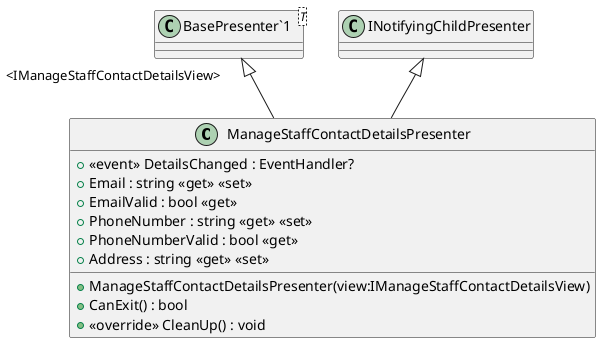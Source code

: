 @startuml
class ManageStaffContactDetailsPresenter {
    +  <<event>> DetailsChanged : EventHandler? 
    + ManageStaffContactDetailsPresenter(view:IManageStaffContactDetailsView)
    + Email : string <<get>> <<set>>
    + EmailValid : bool <<get>>
    + PhoneNumber : string <<get>> <<set>>
    + PhoneNumberValid : bool <<get>>
    + Address : string <<get>> <<set>>
    + CanExit() : bool
    + <<override>> CleanUp() : void
}
class "BasePresenter`1"<T> {
}
"BasePresenter`1" "<IManageStaffContactDetailsView>" <|-- ManageStaffContactDetailsPresenter
INotifyingChildPresenter <|-- ManageStaffContactDetailsPresenter
@enduml
